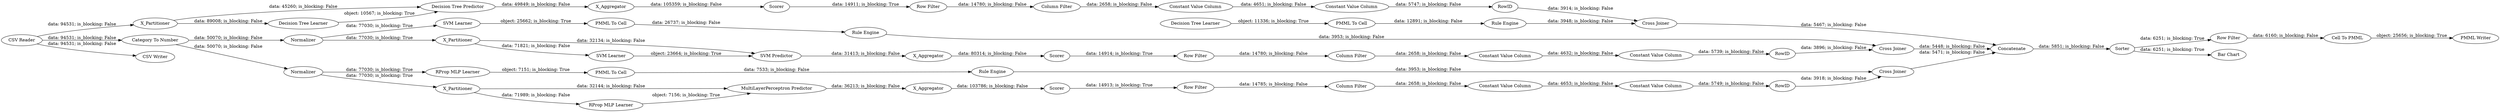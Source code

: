 digraph {
	"9165886459572448144_34" [label="PMML To Cell"]
	"7032515607940795654_38" [label="Cross Joiner"]
	"9165886459572448144_35" [label="Rule Engine"]
	"1850364060601762173_34" [label="Rule Engine"]
	"-7887345170423462939_39" [label="Cross Joiner"]
	"-8702835395265796171_293" [label=RowID]
	"-1921577141566421658_2" [label=X_Partitioner]
	"7032515607940795654_2" [label=X_Partitioner]
	"-7887345170423462939_2" [label=X_Partitioner]
	"-1921577141566421658_40" [label=Scorer]
	"350760156667364561_1" [label="CSV Reader"]
	"7032515607940795654_39" [label=Scorer]
	"7987097093429994039_294" [label="Column Filter"]
	"7987097093429994039_292" [label="Constant Value Column"]
	"-1786737067620624272_293" [label=RowID]
	"350760156667364561_52" [label=Sorter]
	"-8702835395265796171_292" [label="Constant Value Column"]
	"350760156667364561_62" [label="CSV Writer"]
	"-8702835395265796171_9" [label="Row Filter"]
	"-7887345170423462939_41" [label=Scorer]
	"7032515607940795654_32" [label="Decision Tree Predictor"]
	"-1921577141566421658_32" [label="MultiLayerPerceptron Predictor"]
	"7032515607940795654_31" [label="Decision Tree Learner"]
	"1850364060601762173_22" [label="PMML To Cell"]
	"9165886459572448144_33" [label="SVM Learner"]
	"-1786737067620624272_294" [label="Column Filter"]
	"-1921577141566421658_38" [label="Cross Joiner"]
	"350760156667364561_54" [label="Cell To PMML"]
	"350760156667364561_60" [label=Concatenate]
	"-1786737067620624272_292" [label="Constant Value Column"]
	"-7887345170423462939_31" [label="SVM Learner"]
	"-7887345170423462939_40" [label=Normalizer]
	"350760156667364561_53" [label="Row Filter"]
	"-1786737067620624272_290" [label="Constant Value Column"]
	"7987097093429994039_9" [label="Row Filter"]
	"-1921577141566421658_41" [label="RProp MLP Learner"]
	"7032515607940795654_7" [label=X_Aggregator]
	"350760156667364561_2" [label="Category To Number"]
	"-7887345170423462939_7" [label=X_Aggregator]
	"7291413308781065232_28" [label="PMML To Cell"]
	"-1921577141566421658_39" [label=Normalizer]
	"7987097093429994039_290" [label="Constant Value Column"]
	"-1786737067620624272_9" [label="Row Filter"]
	"7291413308781065232_34" [label="Rule Engine"]
	"-8702835395265796171_290" [label="Constant Value Column"]
	"-1921577141566421658_7" [label=X_Aggregator]
	"350760156667364561_61" [label="PMML Writer"]
	"-8702835395265796171_294" [label="Column Filter"]
	"7987097093429994039_293" [label=RowID]
	"7291413308781065232_33" [label="Decision Tree Learner"]
	"1850364060601762173_35" [label="RProp MLP Learner"]
	"-7887345170423462939_32" [label="SVM Predictor"]
	"350760156667364561_59" [label="Bar Chart"]
	"7291413308781065232_33" -> "7291413308781065232_28" [label="object: 11336; is_blocking: True"]
	"7987097093429994039_293" -> "-7887345170423462939_39" [label="data: 3896; is_blocking: False"]
	"-1921577141566421658_2" -> "-1921577141566421658_41" [label="data: 71989; is_blocking: False"]
	"-7887345170423462939_7" -> "-7887345170423462939_41" [label="data: 80314; is_blocking: False"]
	"7987097093429994039_9" -> "7987097093429994039_294" [label="data: 14780; is_blocking: False"]
	"350760156667364561_60" -> "350760156667364561_52" [label="data: 5851; is_blocking: False"]
	"-8702835395265796171_9" -> "-8702835395265796171_294" [label="data: 14780; is_blocking: False"]
	"-1786737067620624272_292" -> "-1786737067620624272_293" [label="data: 5749; is_blocking: False"]
	"-8702835395265796171_290" -> "-8702835395265796171_292" [label="data: 4651; is_blocking: False"]
	"-1786737067620624272_9" -> "-1786737067620624272_294" [label="data: 14785; is_blocking: False"]
	"9165886459572448144_33" -> "9165886459572448144_34" [label="object: 25662; is_blocking: True"]
	"-7887345170423462939_40" -> "9165886459572448144_33" [label="data: 77030; is_blocking: True"]
	"350760156667364561_2" -> "-7887345170423462939_40" [label="data: 50070; is_blocking: False"]
	"7987097093429994039_292" -> "7987097093429994039_293" [label="data: 5739; is_blocking: False"]
	"350760156667364561_1" -> "350760156667364561_62" [label="data: 94531; is_blocking: False"]
	"-1921577141566421658_2" -> "-1921577141566421658_32" [label="data: 32144; is_blocking: False"]
	"7032515607940795654_2" -> "7032515607940795654_32" [label="data: 45260; is_blocking: False"]
	"-1921577141566421658_40" -> "-1786737067620624272_9" [label="data: 14913; is_blocking: True"]
	"1850364060601762173_34" -> "-1921577141566421658_38" [label="data: 3953; is_blocking: False"]
	"9165886459572448144_34" -> "9165886459572448144_35" [label="data: 26737; is_blocking: False"]
	"7987097093429994039_290" -> "7987097093429994039_292" [label="data: 4632; is_blocking: False"]
	"7032515607940795654_2" -> "7032515607940795654_31" [label="data: 89008; is_blocking: False"]
	"7032515607940795654_31" -> "7032515607940795654_32" [label="object: 10567; is_blocking: True"]
	"-1786737067620624272_293" -> "-1921577141566421658_38" [label="data: 3918; is_blocking: False"]
	"350760156667364561_1" -> "7032515607940795654_2" [label="data: 94531; is_blocking: False"]
	"350760156667364561_54" -> "350760156667364561_61" [label="object: 25656; is_blocking: True"]
	"-7887345170423462939_2" -> "-7887345170423462939_31" [label="data: 71821; is_blocking: False"]
	"-7887345170423462939_41" -> "7987097093429994039_9" [label="data: 14914; is_blocking: True"]
	"-7887345170423462939_32" -> "-7887345170423462939_7" [label="data: 31413; is_blocking: False"]
	"7987097093429994039_294" -> "7987097093429994039_290" [label="data: 2658; is_blocking: False"]
	"7032515607940795654_7" -> "7032515607940795654_39" [label="data: 105359; is_blocking: False"]
	"7032515607940795654_32" -> "7032515607940795654_7" [label="data: 49849; is_blocking: False"]
	"1850364060601762173_35" -> "1850364060601762173_22" [label="object: 7151; is_blocking: True"]
	"350760156667364561_2" -> "-1921577141566421658_39" [label="data: 50070; is_blocking: False"]
	"-1921577141566421658_41" -> "-1921577141566421658_32" [label="object: 7156; is_blocking: True"]
	"-1921577141566421658_39" -> "-1921577141566421658_2" [label="data: 77030; is_blocking: True"]
	"-7887345170423462939_40" -> "-7887345170423462939_2" [label="data: 77030; is_blocking: True"]
	"7291413308781065232_28" -> "7291413308781065232_34" [label="data: 12891; is_blocking: False"]
	"-8702835395265796171_294" -> "-8702835395265796171_290" [label="data: 2658; is_blocking: False"]
	"-1786737067620624272_294" -> "-1786737067620624272_290" [label="data: 2658; is_blocking: False"]
	"9165886459572448144_35" -> "-7887345170423462939_39" [label="data: 3953; is_blocking: False"]
	"-1921577141566421658_7" -> "-1921577141566421658_40" [label="data: 103786; is_blocking: False"]
	"350760156667364561_52" -> "350760156667364561_53" [label="data: 6251; is_blocking: True"]
	"-7887345170423462939_2" -> "-7887345170423462939_32" [label="data: 32134; is_blocking: False"]
	"-1921577141566421658_38" -> "350760156667364561_60" [label="data: 5471; is_blocking: False"]
	"350760156667364561_52" -> "350760156667364561_59" [label="data: 6251; is_blocking: True"]
	"-8702835395265796171_292" -> "-8702835395265796171_293" [label="data: 5747; is_blocking: False"]
	"7032515607940795654_38" -> "350760156667364561_60" [label="data: 5467; is_blocking: False"]
	"350760156667364561_53" -> "350760156667364561_54" [label="data: 6160; is_blocking: False"]
	"7291413308781065232_34" -> "7032515607940795654_38" [label="data: 3948; is_blocking: False"]
	"-8702835395265796171_293" -> "7032515607940795654_38" [label="data: 3914; is_blocking: False"]
	"-7887345170423462939_31" -> "-7887345170423462939_32" [label="object: 23664; is_blocking: True"]
	"-7887345170423462939_39" -> "350760156667364561_60" [label="data: 5448; is_blocking: False"]
	"-1921577141566421658_32" -> "-1921577141566421658_7" [label="data: 36213; is_blocking: False"]
	"1850364060601762173_22" -> "1850364060601762173_34" [label="data: 7533; is_blocking: False"]
	"-1786737067620624272_290" -> "-1786737067620624272_292" [label="data: 4653; is_blocking: False"]
	"-1921577141566421658_39" -> "1850364060601762173_35" [label="data: 77030; is_blocking: True"]
	"7032515607940795654_39" -> "-8702835395265796171_9" [label="data: 14911; is_blocking: True"]
	"350760156667364561_1" -> "350760156667364561_2" [label="data: 94531; is_blocking: False"]
	rankdir=LR
}
